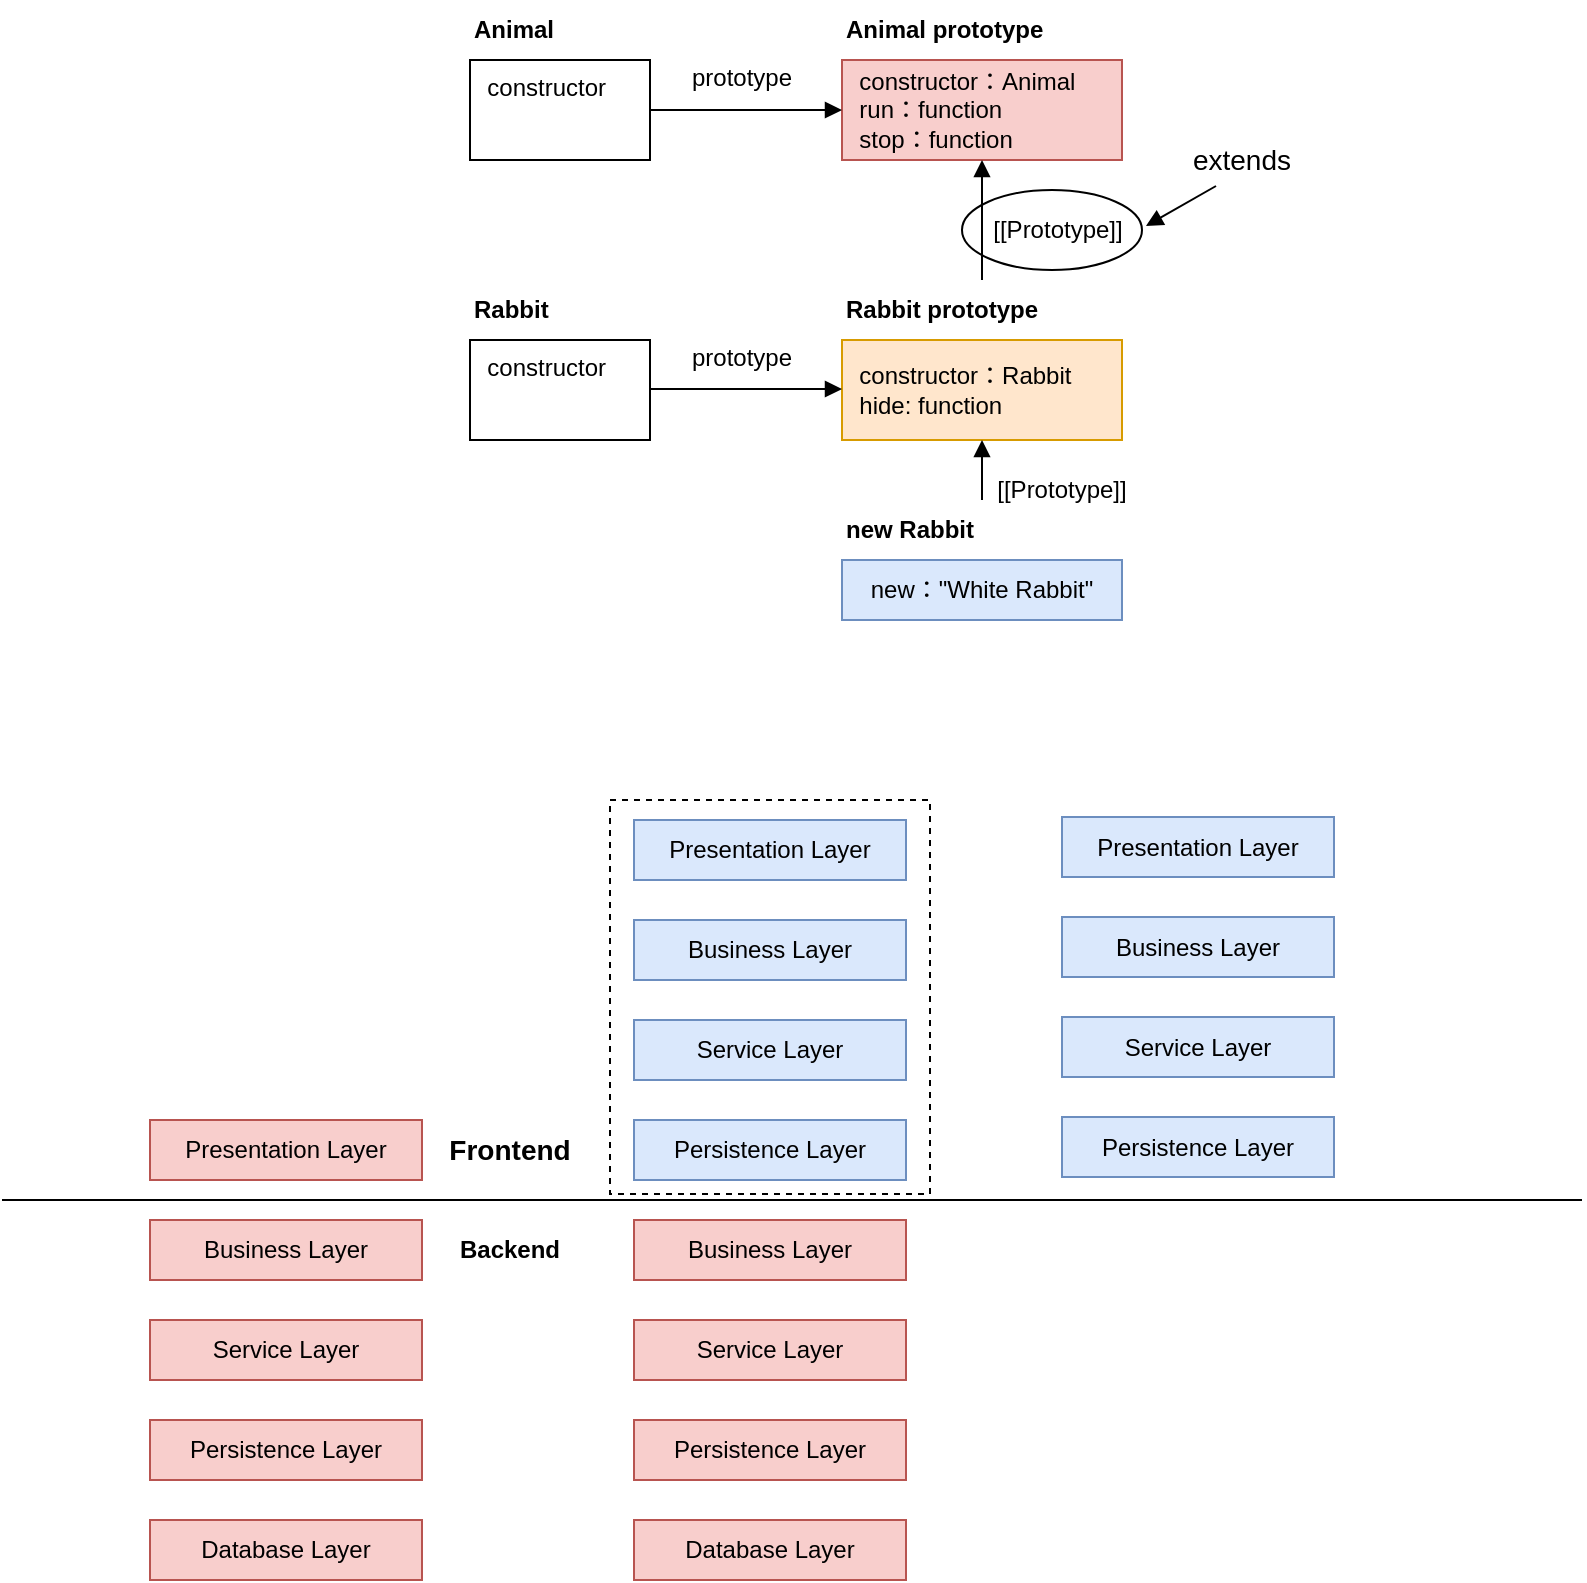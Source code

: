 <mxfile version="24.5.2" type="github">
  <diagram name="第 1 页" id="Z4ITSrSQIr3gGmsO1aMu">
    <mxGraphModel dx="788" dy="687" grid="1" gridSize="10" guides="1" tooltips="1" connect="1" arrows="1" fold="1" page="1" pageScale="1" pageWidth="827" pageHeight="1169" math="0" shadow="0">
      <root>
        <mxCell id="0" />
        <mxCell id="1" parent="0" />
        <mxCell id="4CJ6EeusNSlKQL4BJ9W--40" value="" style="rounded=0;whiteSpace=wrap;html=1;dashed=1;" vertex="1" parent="1">
          <mxGeometry x="324" y="650" width="160" height="197" as="geometry" />
        </mxCell>
        <mxCell id="4CJ6EeusNSlKQL4BJ9W--18" value="" style="ellipse;whiteSpace=wrap;html=1;" vertex="1" parent="1">
          <mxGeometry x="500" y="345" width="90" height="40" as="geometry" />
        </mxCell>
        <mxCell id="4CJ6EeusNSlKQL4BJ9W--1" value="new：&quot;White Rabbit&quot;" style="rounded=0;whiteSpace=wrap;html=1;fillColor=#dae8fc;strokeColor=#6c8ebf;" vertex="1" parent="1">
          <mxGeometry x="440" y="530" width="140" height="30" as="geometry" />
        </mxCell>
        <mxCell id="4CJ6EeusNSlKQL4BJ9W--2" value="&amp;nbsp; constructor：Rabbit&lt;br&gt;&amp;nbsp; hide: function" style="rounded=0;whiteSpace=wrap;html=1;align=left;fillColor=#ffe6cc;strokeColor=#d79b00;" vertex="1" parent="1">
          <mxGeometry x="440" y="420" width="140" height="50" as="geometry" />
        </mxCell>
        <mxCell id="4CJ6EeusNSlKQL4BJ9W--3" value="&amp;nbsp; constructor：Animal&lt;br&gt;&amp;nbsp; run：function&lt;br&gt;&amp;nbsp; stop：function" style="rounded=0;whiteSpace=wrap;html=1;align=left;fillColor=#f8cecc;strokeColor=#b85450;" vertex="1" parent="1">
          <mxGeometry x="440" y="280" width="140" height="50" as="geometry" />
        </mxCell>
        <mxCell id="4CJ6EeusNSlKQL4BJ9W--4" value="Animal prototype" style="text;html=1;align=left;verticalAlign=middle;whiteSpace=wrap;rounded=0;fontStyle=1;" vertex="1" parent="1">
          <mxGeometry x="440" y="250" width="140" height="30" as="geometry" />
        </mxCell>
        <mxCell id="4CJ6EeusNSlKQL4BJ9W--15" value="" style="edgeStyle=orthogonalEdgeStyle;rounded=0;orthogonalLoop=1;jettySize=auto;html=1;endArrow=block;endFill=1;" edge="1" parent="1" source="4CJ6EeusNSlKQL4BJ9W--5">
          <mxGeometry relative="1" as="geometry">
            <mxPoint x="510" y="330" as="targetPoint" />
          </mxGeometry>
        </mxCell>
        <mxCell id="4CJ6EeusNSlKQL4BJ9W--5" value="Rabbit prototype" style="text;html=1;align=left;verticalAlign=middle;whiteSpace=wrap;rounded=0;fontStyle=1;" vertex="1" parent="1">
          <mxGeometry x="440" y="390" width="140" height="30" as="geometry" />
        </mxCell>
        <mxCell id="4CJ6EeusNSlKQL4BJ9W--14" value="" style="edgeStyle=orthogonalEdgeStyle;rounded=0;orthogonalLoop=1;jettySize=auto;html=1;endArrow=block;endFill=1;" edge="1" parent="1" source="4CJ6EeusNSlKQL4BJ9W--6">
          <mxGeometry relative="1" as="geometry">
            <mxPoint x="510" y="470" as="targetPoint" />
          </mxGeometry>
        </mxCell>
        <mxCell id="4CJ6EeusNSlKQL4BJ9W--6" value="new Rabbit" style="text;html=1;align=left;verticalAlign=middle;whiteSpace=wrap;rounded=0;fontStyle=1;" vertex="1" parent="1">
          <mxGeometry x="440" y="500" width="140" height="30" as="geometry" />
        </mxCell>
        <mxCell id="4CJ6EeusNSlKQL4BJ9W--7" value="&amp;nbsp; constructor" style="rounded=0;whiteSpace=wrap;html=1;verticalAlign=top;align=left;" vertex="1" parent="1">
          <mxGeometry x="254" y="420" width="90" height="50" as="geometry" />
        </mxCell>
        <mxCell id="4CJ6EeusNSlKQL4BJ9W--12" value="" style="edgeStyle=orthogonalEdgeStyle;rounded=0;orthogonalLoop=1;jettySize=auto;html=1;entryX=0;entryY=0.5;entryDx=0;entryDy=0;endArrow=block;endFill=1;" edge="1" parent="1" source="4CJ6EeusNSlKQL4BJ9W--8" target="4CJ6EeusNSlKQL4BJ9W--3">
          <mxGeometry relative="1" as="geometry">
            <mxPoint x="380" y="305" as="targetPoint" />
          </mxGeometry>
        </mxCell>
        <mxCell id="4CJ6EeusNSlKQL4BJ9W--8" value="&amp;nbsp; constructor" style="rounded=0;whiteSpace=wrap;html=1;verticalAlign=top;align=left;" vertex="1" parent="1">
          <mxGeometry x="254" y="280" width="90" height="50" as="geometry" />
        </mxCell>
        <mxCell id="4CJ6EeusNSlKQL4BJ9W--9" value="Animal" style="text;html=1;align=left;verticalAlign=middle;whiteSpace=wrap;rounded=0;fontStyle=1;" vertex="1" parent="1">
          <mxGeometry x="254" y="250" width="90" height="30" as="geometry" />
        </mxCell>
        <mxCell id="4CJ6EeusNSlKQL4BJ9W--10" value="Rabbit" style="text;html=1;align=left;verticalAlign=middle;whiteSpace=wrap;rounded=0;fontStyle=1;" vertex="1" parent="1">
          <mxGeometry x="254" y="390" width="90" height="30" as="geometry" />
        </mxCell>
        <mxCell id="4CJ6EeusNSlKQL4BJ9W--13" value="" style="edgeStyle=orthogonalEdgeStyle;rounded=0;orthogonalLoop=1;jettySize=auto;html=1;entryX=0;entryY=0.5;entryDx=0;entryDy=0;endArrow=block;endFill=1;" edge="1" parent="1">
          <mxGeometry relative="1" as="geometry">
            <mxPoint x="344" y="444.5" as="sourcePoint" />
            <mxPoint x="440" y="444.5" as="targetPoint" />
          </mxGeometry>
        </mxCell>
        <mxCell id="4CJ6EeusNSlKQL4BJ9W--16" value="[[Prototype]]" style="text;html=1;align=center;verticalAlign=middle;whiteSpace=wrap;rounded=0;" vertex="1" parent="1">
          <mxGeometry x="510" y="480" width="80" height="30" as="geometry" />
        </mxCell>
        <mxCell id="4CJ6EeusNSlKQL4BJ9W--17" value="[[Prototype]]" style="text;html=1;align=center;verticalAlign=middle;whiteSpace=wrap;rounded=0;" vertex="1" parent="1">
          <mxGeometry x="508" y="350" width="80" height="30" as="geometry" />
        </mxCell>
        <mxCell id="4CJ6EeusNSlKQL4BJ9W--19" value="extends" style="text;html=1;align=center;verticalAlign=middle;whiteSpace=wrap;rounded=0;fontSize=14;" vertex="1" parent="1">
          <mxGeometry x="610" y="315" width="60" height="30" as="geometry" />
        </mxCell>
        <mxCell id="4CJ6EeusNSlKQL4BJ9W--20" value="" style="curved=1;endArrow=block;html=1;rounded=0;entryX=1;entryY=0.5;entryDx=0;entryDy=0;exitX=0.25;exitY=1;exitDx=0;exitDy=0;endFill=1;" edge="1" parent="1">
          <mxGeometry width="50" height="50" relative="1" as="geometry">
            <mxPoint x="627" y="343" as="sourcePoint" />
            <mxPoint x="592" y="363" as="targetPoint" />
            <Array as="points" />
          </mxGeometry>
        </mxCell>
        <mxCell id="4CJ6EeusNSlKQL4BJ9W--21" value="prototype" style="text;html=1;align=center;verticalAlign=middle;whiteSpace=wrap;rounded=0;fontSize=12;" vertex="1" parent="1">
          <mxGeometry x="360" y="274" width="60" height="30" as="geometry" />
        </mxCell>
        <mxCell id="4CJ6EeusNSlKQL4BJ9W--22" value="prototype" style="text;html=1;align=center;verticalAlign=middle;whiteSpace=wrap;rounded=0;fontSize=12;" vertex="1" parent="1">
          <mxGeometry x="360" y="414" width="60" height="30" as="geometry" />
        </mxCell>
        <mxCell id="4CJ6EeusNSlKQL4BJ9W--23" value="Presentation Layer" style="rounded=0;whiteSpace=wrap;html=1;hachureGap=4;fontFamily=Helvetica;fillColor=#f8cecc;strokeColor=#b85450;" vertex="1" parent="1">
          <mxGeometry x="94" y="810" width="136" height="30" as="geometry" />
        </mxCell>
        <mxCell id="4CJ6EeusNSlKQL4BJ9W--24" value="Business Layer" style="rounded=0;whiteSpace=wrap;html=1;hachureGap=4;fontFamily=Helvetica;fillColor=#f8cecc;strokeColor=#b85450;" vertex="1" parent="1">
          <mxGeometry x="94" y="860" width="136" height="30" as="geometry" />
        </mxCell>
        <mxCell id="4CJ6EeusNSlKQL4BJ9W--25" value="Service Layer" style="rounded=0;whiteSpace=wrap;html=1;hachureGap=4;fontFamily=Helvetica;fillColor=#f8cecc;strokeColor=#b85450;" vertex="1" parent="1">
          <mxGeometry x="94" y="910" width="136" height="30" as="geometry" />
        </mxCell>
        <mxCell id="4CJ6EeusNSlKQL4BJ9W--26" value="Persistence Layer" style="rounded=0;whiteSpace=wrap;html=1;hachureGap=4;fontFamily=Helvetica;fillColor=#f8cecc;strokeColor=#b85450;" vertex="1" parent="1">
          <mxGeometry x="94" y="960" width="136" height="30" as="geometry" />
        </mxCell>
        <mxCell id="4CJ6EeusNSlKQL4BJ9W--27" value="Database Layer" style="rounded=0;whiteSpace=wrap;html=1;hachureGap=4;fontFamily=Helvetica;fillColor=#f8cecc;strokeColor=#b85450;" vertex="1" parent="1">
          <mxGeometry x="94" y="1010" width="136" height="30" as="geometry" />
        </mxCell>
        <mxCell id="4CJ6EeusNSlKQL4BJ9W--28" value="" style="endArrow=none;html=1;rounded=0;" edge="1" parent="1">
          <mxGeometry width="50" height="50" relative="1" as="geometry">
            <mxPoint x="20" y="850" as="sourcePoint" />
            <mxPoint x="810" y="850" as="targetPoint" />
          </mxGeometry>
        </mxCell>
        <mxCell id="4CJ6EeusNSlKQL4BJ9W--29" value="Presentation Layer" style="rounded=0;whiteSpace=wrap;html=1;hachureGap=4;fontFamily=Helvetica;fillColor=#dae8fc;strokeColor=#6c8ebf;" vertex="1" parent="1">
          <mxGeometry x="336" y="660" width="136" height="30" as="geometry" />
        </mxCell>
        <mxCell id="4CJ6EeusNSlKQL4BJ9W--30" value="Business Layer" style="rounded=0;whiteSpace=wrap;html=1;hachureGap=4;fontFamily=Helvetica;fillColor=#dae8fc;strokeColor=#6c8ebf;" vertex="1" parent="1">
          <mxGeometry x="336" y="710" width="136" height="30" as="geometry" />
        </mxCell>
        <mxCell id="4CJ6EeusNSlKQL4BJ9W--31" value="Service Layer" style="rounded=0;whiteSpace=wrap;html=1;hachureGap=4;fontFamily=Helvetica;fillColor=#dae8fc;strokeColor=#6c8ebf;" vertex="1" parent="1">
          <mxGeometry x="336" y="760" width="136" height="30" as="geometry" />
        </mxCell>
        <mxCell id="4CJ6EeusNSlKQL4BJ9W--32" value="Persistence Layer" style="rounded=0;whiteSpace=wrap;html=1;hachureGap=4;fontFamily=Helvetica;fillColor=#dae8fc;strokeColor=#6c8ebf;" vertex="1" parent="1">
          <mxGeometry x="336" y="810" width="136" height="30" as="geometry" />
        </mxCell>
        <mxCell id="4CJ6EeusNSlKQL4BJ9W--33" value="Business Layer" style="rounded=0;whiteSpace=wrap;html=1;hachureGap=4;fontFamily=Helvetica;fillColor=#f8cecc;strokeColor=#b85450;" vertex="1" parent="1">
          <mxGeometry x="336" y="860" width="136" height="30" as="geometry" />
        </mxCell>
        <mxCell id="4CJ6EeusNSlKQL4BJ9W--34" value="Service Layer" style="rounded=0;whiteSpace=wrap;html=1;hachureGap=4;fontFamily=Helvetica;fillColor=#f8cecc;strokeColor=#b85450;" vertex="1" parent="1">
          <mxGeometry x="336" y="910" width="136" height="30" as="geometry" />
        </mxCell>
        <mxCell id="4CJ6EeusNSlKQL4BJ9W--35" value="Persistence Layer" style="rounded=0;whiteSpace=wrap;html=1;hachureGap=4;fontFamily=Helvetica;fillColor=#f8cecc;strokeColor=#b85450;" vertex="1" parent="1">
          <mxGeometry x="336" y="960" width="136" height="30" as="geometry" />
        </mxCell>
        <mxCell id="4CJ6EeusNSlKQL4BJ9W--36" value="Database Layer" style="rounded=0;whiteSpace=wrap;html=1;hachureGap=4;fontFamily=Helvetica;fillColor=#f8cecc;strokeColor=#b85450;" vertex="1" parent="1">
          <mxGeometry x="336" y="1010" width="136" height="30" as="geometry" />
        </mxCell>
        <mxCell id="4CJ6EeusNSlKQL4BJ9W--37" value="Frontend" style="text;html=1;align=center;verticalAlign=middle;whiteSpace=wrap;rounded=0;fontStyle=1;fontSize=14;" vertex="1" parent="1">
          <mxGeometry x="244" y="810" width="60" height="30" as="geometry" />
        </mxCell>
        <mxCell id="4CJ6EeusNSlKQL4BJ9W--38" value="Backend" style="text;html=1;align=center;verticalAlign=middle;whiteSpace=wrap;rounded=0;fontStyle=1" vertex="1" parent="1">
          <mxGeometry x="244" y="860" width="60" height="30" as="geometry" />
        </mxCell>
        <mxCell id="4CJ6EeusNSlKQL4BJ9W--41" value="Presentation Layer" style="rounded=0;whiteSpace=wrap;html=1;hachureGap=4;fontFamily=Helvetica;fillColor=#dae8fc;strokeColor=#6c8ebf;" vertex="1" parent="1">
          <mxGeometry x="550" y="658.5" width="136" height="30" as="geometry" />
        </mxCell>
        <mxCell id="4CJ6EeusNSlKQL4BJ9W--42" value="Business Layer" style="rounded=0;whiteSpace=wrap;html=1;hachureGap=4;fontFamily=Helvetica;fillColor=#dae8fc;strokeColor=#6c8ebf;" vertex="1" parent="1">
          <mxGeometry x="550" y="708.5" width="136" height="30" as="geometry" />
        </mxCell>
        <mxCell id="4CJ6EeusNSlKQL4BJ9W--43" value="Service Layer" style="rounded=0;whiteSpace=wrap;html=1;hachureGap=4;fontFamily=Helvetica;fillColor=#dae8fc;strokeColor=#6c8ebf;" vertex="1" parent="1">
          <mxGeometry x="550" y="758.5" width="136" height="30" as="geometry" />
        </mxCell>
        <mxCell id="4CJ6EeusNSlKQL4BJ9W--44" value="Persistence Layer" style="rounded=0;whiteSpace=wrap;html=1;hachureGap=4;fontFamily=Helvetica;fillColor=#dae8fc;strokeColor=#6c8ebf;" vertex="1" parent="1">
          <mxGeometry x="550" y="808.5" width="136" height="30" as="geometry" />
        </mxCell>
      </root>
    </mxGraphModel>
  </diagram>
</mxfile>

